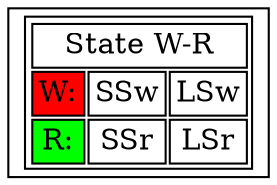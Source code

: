 digraph msm1{
  zw [shape=rectangle label=<<TABLE BGCOLOR="white"> <tr> 
        <td colspan="3">State W-R</td> 
      </tr> <tr> 
        <td bgcolor="red">W:</td>
        <td>SSw</td>
        <td>LSw</td>  
      </tr> <tr> 
        <td bgcolor="green">R:</td>
        <td>SSr</td>
        <td>LSr</td>  
      </tr> </TABLE>>
    ]
}
